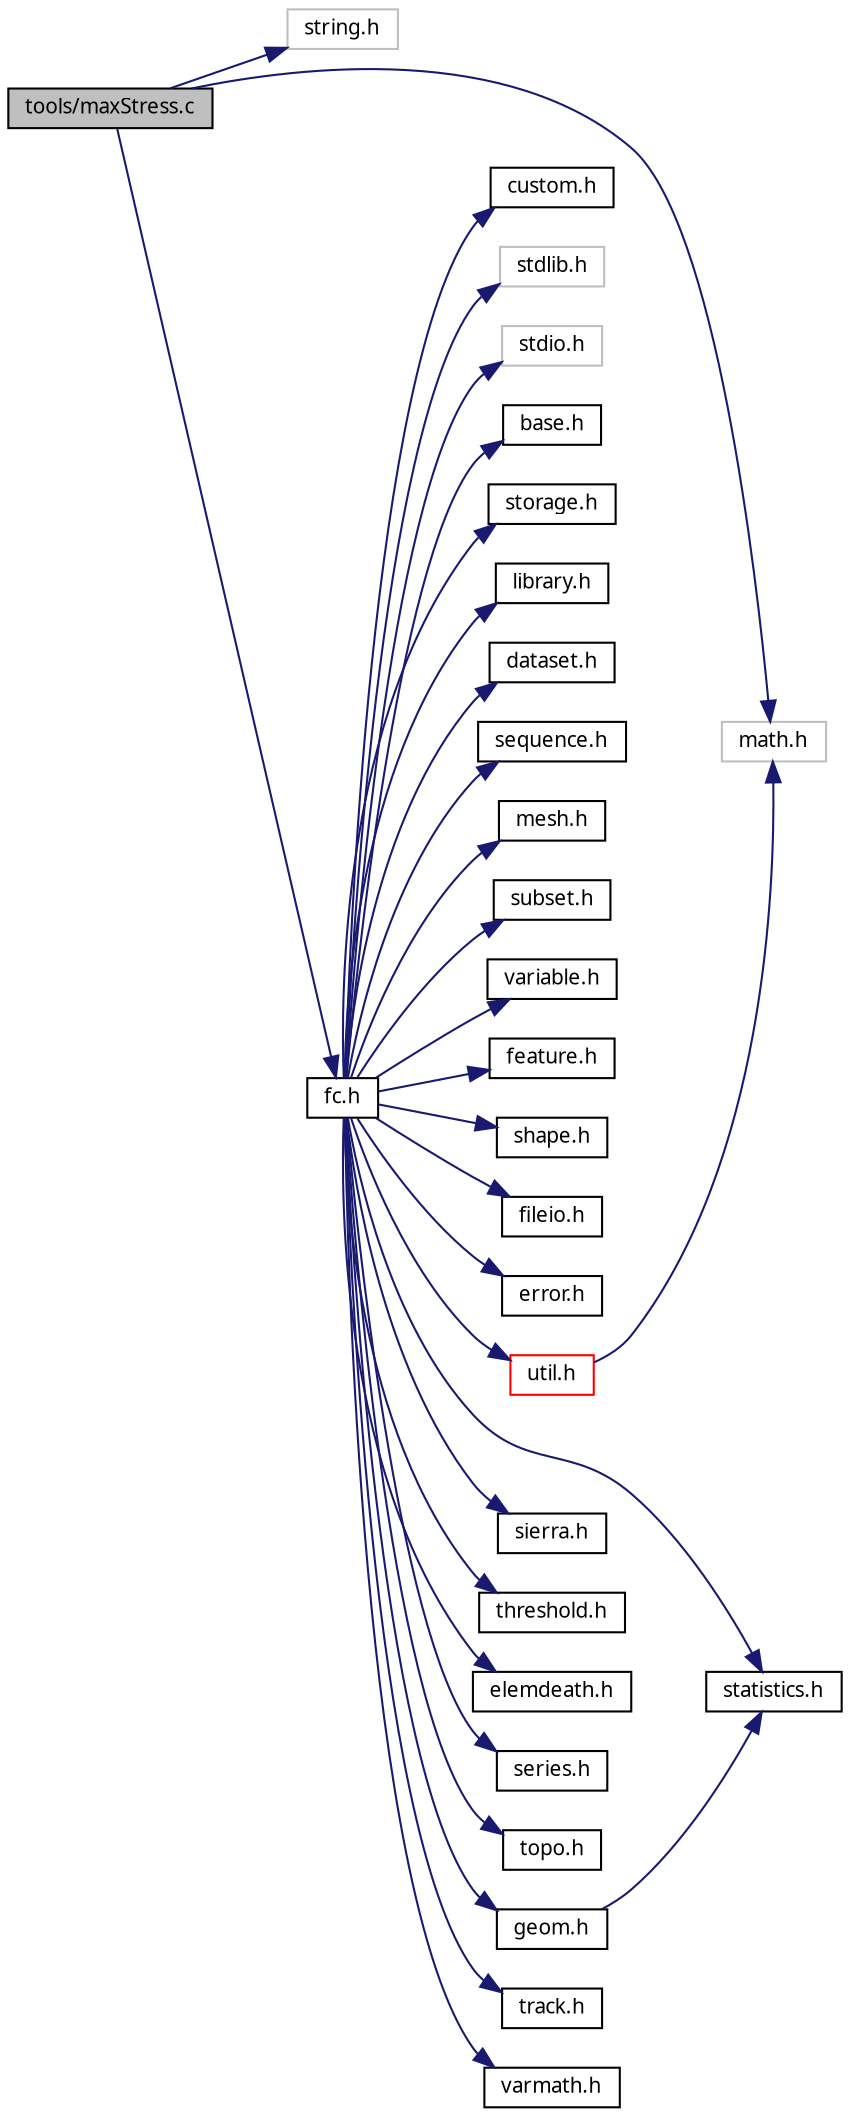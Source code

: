 digraph G
{
  edge [fontname="FreeSans.ttf",fontsize=10,labelfontname="FreeSans.ttf",labelfontsize=10];
  node [fontname="FreeSans.ttf",fontsize=10,shape=record];
  rankdir=LR;
  Node1 [label="tools/maxStress.c",height=0.2,width=0.4,color="black", fillcolor="grey75", style="filled" fontcolor="black"];
  Node1 -> Node2 [color="midnightblue",fontsize=10,style="solid",fontname="FreeSans.ttf"];
  Node2 [label="string.h",height=0.2,width=0.4,color="grey75", fillcolor="white", style="filled"];
  Node1 -> Node3 [color="midnightblue",fontsize=10,style="solid",fontname="FreeSans.ttf"];
  Node3 [label="math.h",height=0.2,width=0.4,color="grey75", fillcolor="white", style="filled"];
  Node1 -> Node4 [color="midnightblue",fontsize=10,style="solid",fontname="FreeSans.ttf"];
  Node4 [label="fc.h",height=0.2,width=0.4,color="black", fillcolor="white", style="filled",URL="$fc_8h.html"];
  Node4 -> Node5 [color="midnightblue",fontsize=10,style="solid",fontname="FreeSans.ttf"];
  Node5 [label="stdlib.h",height=0.2,width=0.4,color="grey75", fillcolor="white", style="filled"];
  Node4 -> Node6 [color="midnightblue",fontsize=10,style="solid",fontname="FreeSans.ttf"];
  Node6 [label="stdio.h",height=0.2,width=0.4,color="grey75", fillcolor="white", style="filled"];
  Node4 -> Node7 [color="midnightblue",fontsize=10,style="solid",fontname="FreeSans.ttf"];
  Node7 [label="base.h",height=0.2,width=0.4,color="black", fillcolor="white", style="filled",URL="$base_8h.html"];
  Node4 -> Node8 [color="midnightblue",fontsize=10,style="solid",fontname="FreeSans.ttf"];
  Node8 [label="storage.h",height=0.2,width=0.4,color="black", fillcolor="white", style="filled",URL="$storage_8h.html"];
  Node4 -> Node9 [color="midnightblue",fontsize=10,style="solid",fontname="FreeSans.ttf"];
  Node9 [label="library.h",height=0.2,width=0.4,color="black", fillcolor="white", style="filled",URL="$library_8h.html"];
  Node4 -> Node10 [color="midnightblue",fontsize=10,style="solid",fontname="FreeSans.ttf"];
  Node10 [label="dataset.h",height=0.2,width=0.4,color="black", fillcolor="white", style="filled",URL="$dataset_8h.html"];
  Node4 -> Node11 [color="midnightblue",fontsize=10,style="solid",fontname="FreeSans.ttf"];
  Node11 [label="sequence.h",height=0.2,width=0.4,color="black", fillcolor="white", style="filled",URL="$sequence_8h.html"];
  Node4 -> Node12 [color="midnightblue",fontsize=10,style="solid",fontname="FreeSans.ttf"];
  Node12 [label="mesh.h",height=0.2,width=0.4,color="black", fillcolor="white", style="filled",URL="$mesh_8h.html"];
  Node4 -> Node13 [color="midnightblue",fontsize=10,style="solid",fontname="FreeSans.ttf"];
  Node13 [label="subset.h",height=0.2,width=0.4,color="black", fillcolor="white", style="filled",URL="$subset_8h.html"];
  Node4 -> Node14 [color="midnightblue",fontsize=10,style="solid",fontname="FreeSans.ttf"];
  Node14 [label="variable.h",height=0.2,width=0.4,color="black", fillcolor="white", style="filled",URL="$variable_8h.html"];
  Node4 -> Node15 [color="midnightblue",fontsize=10,style="solid",fontname="FreeSans.ttf"];
  Node15 [label="feature.h",height=0.2,width=0.4,color="black", fillcolor="white", style="filled",URL="$feature_8h.html"];
  Node4 -> Node16 [color="midnightblue",fontsize=10,style="solid",fontname="FreeSans.ttf"];
  Node16 [label="shape.h",height=0.2,width=0.4,color="black", fillcolor="white", style="filled",URL="$shape_8h.html"];
  Node4 -> Node17 [color="midnightblue",fontsize=10,style="solid",fontname="FreeSans.ttf"];
  Node17 [label="fileio.h",height=0.2,width=0.4,color="black", fillcolor="white", style="filled",URL="$fileio_8h.html"];
  Node4 -> Node18 [color="midnightblue",fontsize=10,style="solid",fontname="FreeSans.ttf"];
  Node18 [label="error.h",height=0.2,width=0.4,color="black", fillcolor="white", style="filled",URL="$error_8h.html"];
  Node4 -> Node19 [color="midnightblue",fontsize=10,style="solid",fontname="FreeSans.ttf"];
  Node19 [label="geom.h",height=0.2,width=0.4,color="black", fillcolor="white", style="filled",URL="$geom_8h.html"];
  Node19 -> Node20 [color="midnightblue",fontsize=10,style="solid",fontname="FreeSans.ttf"];
  Node20 [label="statistics.h",height=0.2,width=0.4,color="black", fillcolor="white", style="filled",URL="$statistics_8h.html"];
  Node4 -> Node21 [color="midnightblue",fontsize=10,style="solid",fontname="FreeSans.ttf"];
  Node21 [label="sierra.h",height=0.2,width=0.4,color="black", fillcolor="white", style="filled",URL="$sierra_8h.html"];
  Node4 -> Node20 [color="midnightblue",fontsize=10,style="solid",fontname="FreeSans.ttf"];
  Node4 -> Node22 [color="midnightblue",fontsize=10,style="solid",fontname="FreeSans.ttf"];
  Node22 [label="threshold.h",height=0.2,width=0.4,color="black", fillcolor="white", style="filled",URL="$threshold_8h.html"];
  Node4 -> Node23 [color="midnightblue",fontsize=10,style="solid",fontname="FreeSans.ttf"];
  Node23 [label="elemdeath.h",height=0.2,width=0.4,color="black", fillcolor="white", style="filled",URL="$elemdeath_8h.html"];
  Node4 -> Node24 [color="midnightblue",fontsize=10,style="solid",fontname="FreeSans.ttf"];
  Node24 [label="series.h",height=0.2,width=0.4,color="black", fillcolor="white", style="filled",URL="$series_8h.html"];
  Node4 -> Node25 [color="midnightblue",fontsize=10,style="solid",fontname="FreeSans.ttf"];
  Node25 [label="topo.h",height=0.2,width=0.4,color="black", fillcolor="white", style="filled",URL="$topo_8h.html"];
  Node4 -> Node26 [color="midnightblue",fontsize=10,style="solid",fontname="FreeSans.ttf"];
  Node26 [label="util.h",height=0.2,width=0.4,color="red", fillcolor="white", style="filled",URL="$util_8h.html"];
  Node26 -> Node3 [color="midnightblue",fontsize=10,style="solid",fontname="FreeSans.ttf"];
  Node4 -> Node27 [color="midnightblue",fontsize=10,style="solid",fontname="FreeSans.ttf"];
  Node27 [label="track.h",height=0.2,width=0.4,color="black", fillcolor="white", style="filled",URL="$track_8h.html"];
  Node4 -> Node28 [color="midnightblue",fontsize=10,style="solid",fontname="FreeSans.ttf"];
  Node28 [label="varmath.h",height=0.2,width=0.4,color="black", fillcolor="white", style="filled",URL="$varmath_8h.html"];
  Node4 -> Node29 [color="midnightblue",fontsize=10,style="solid",fontname="FreeSans.ttf"];
  Node29 [label="custom.h",height=0.2,width=0.4,color="black", fillcolor="white", style="filled",URL="$custom_8h.html"];
}
